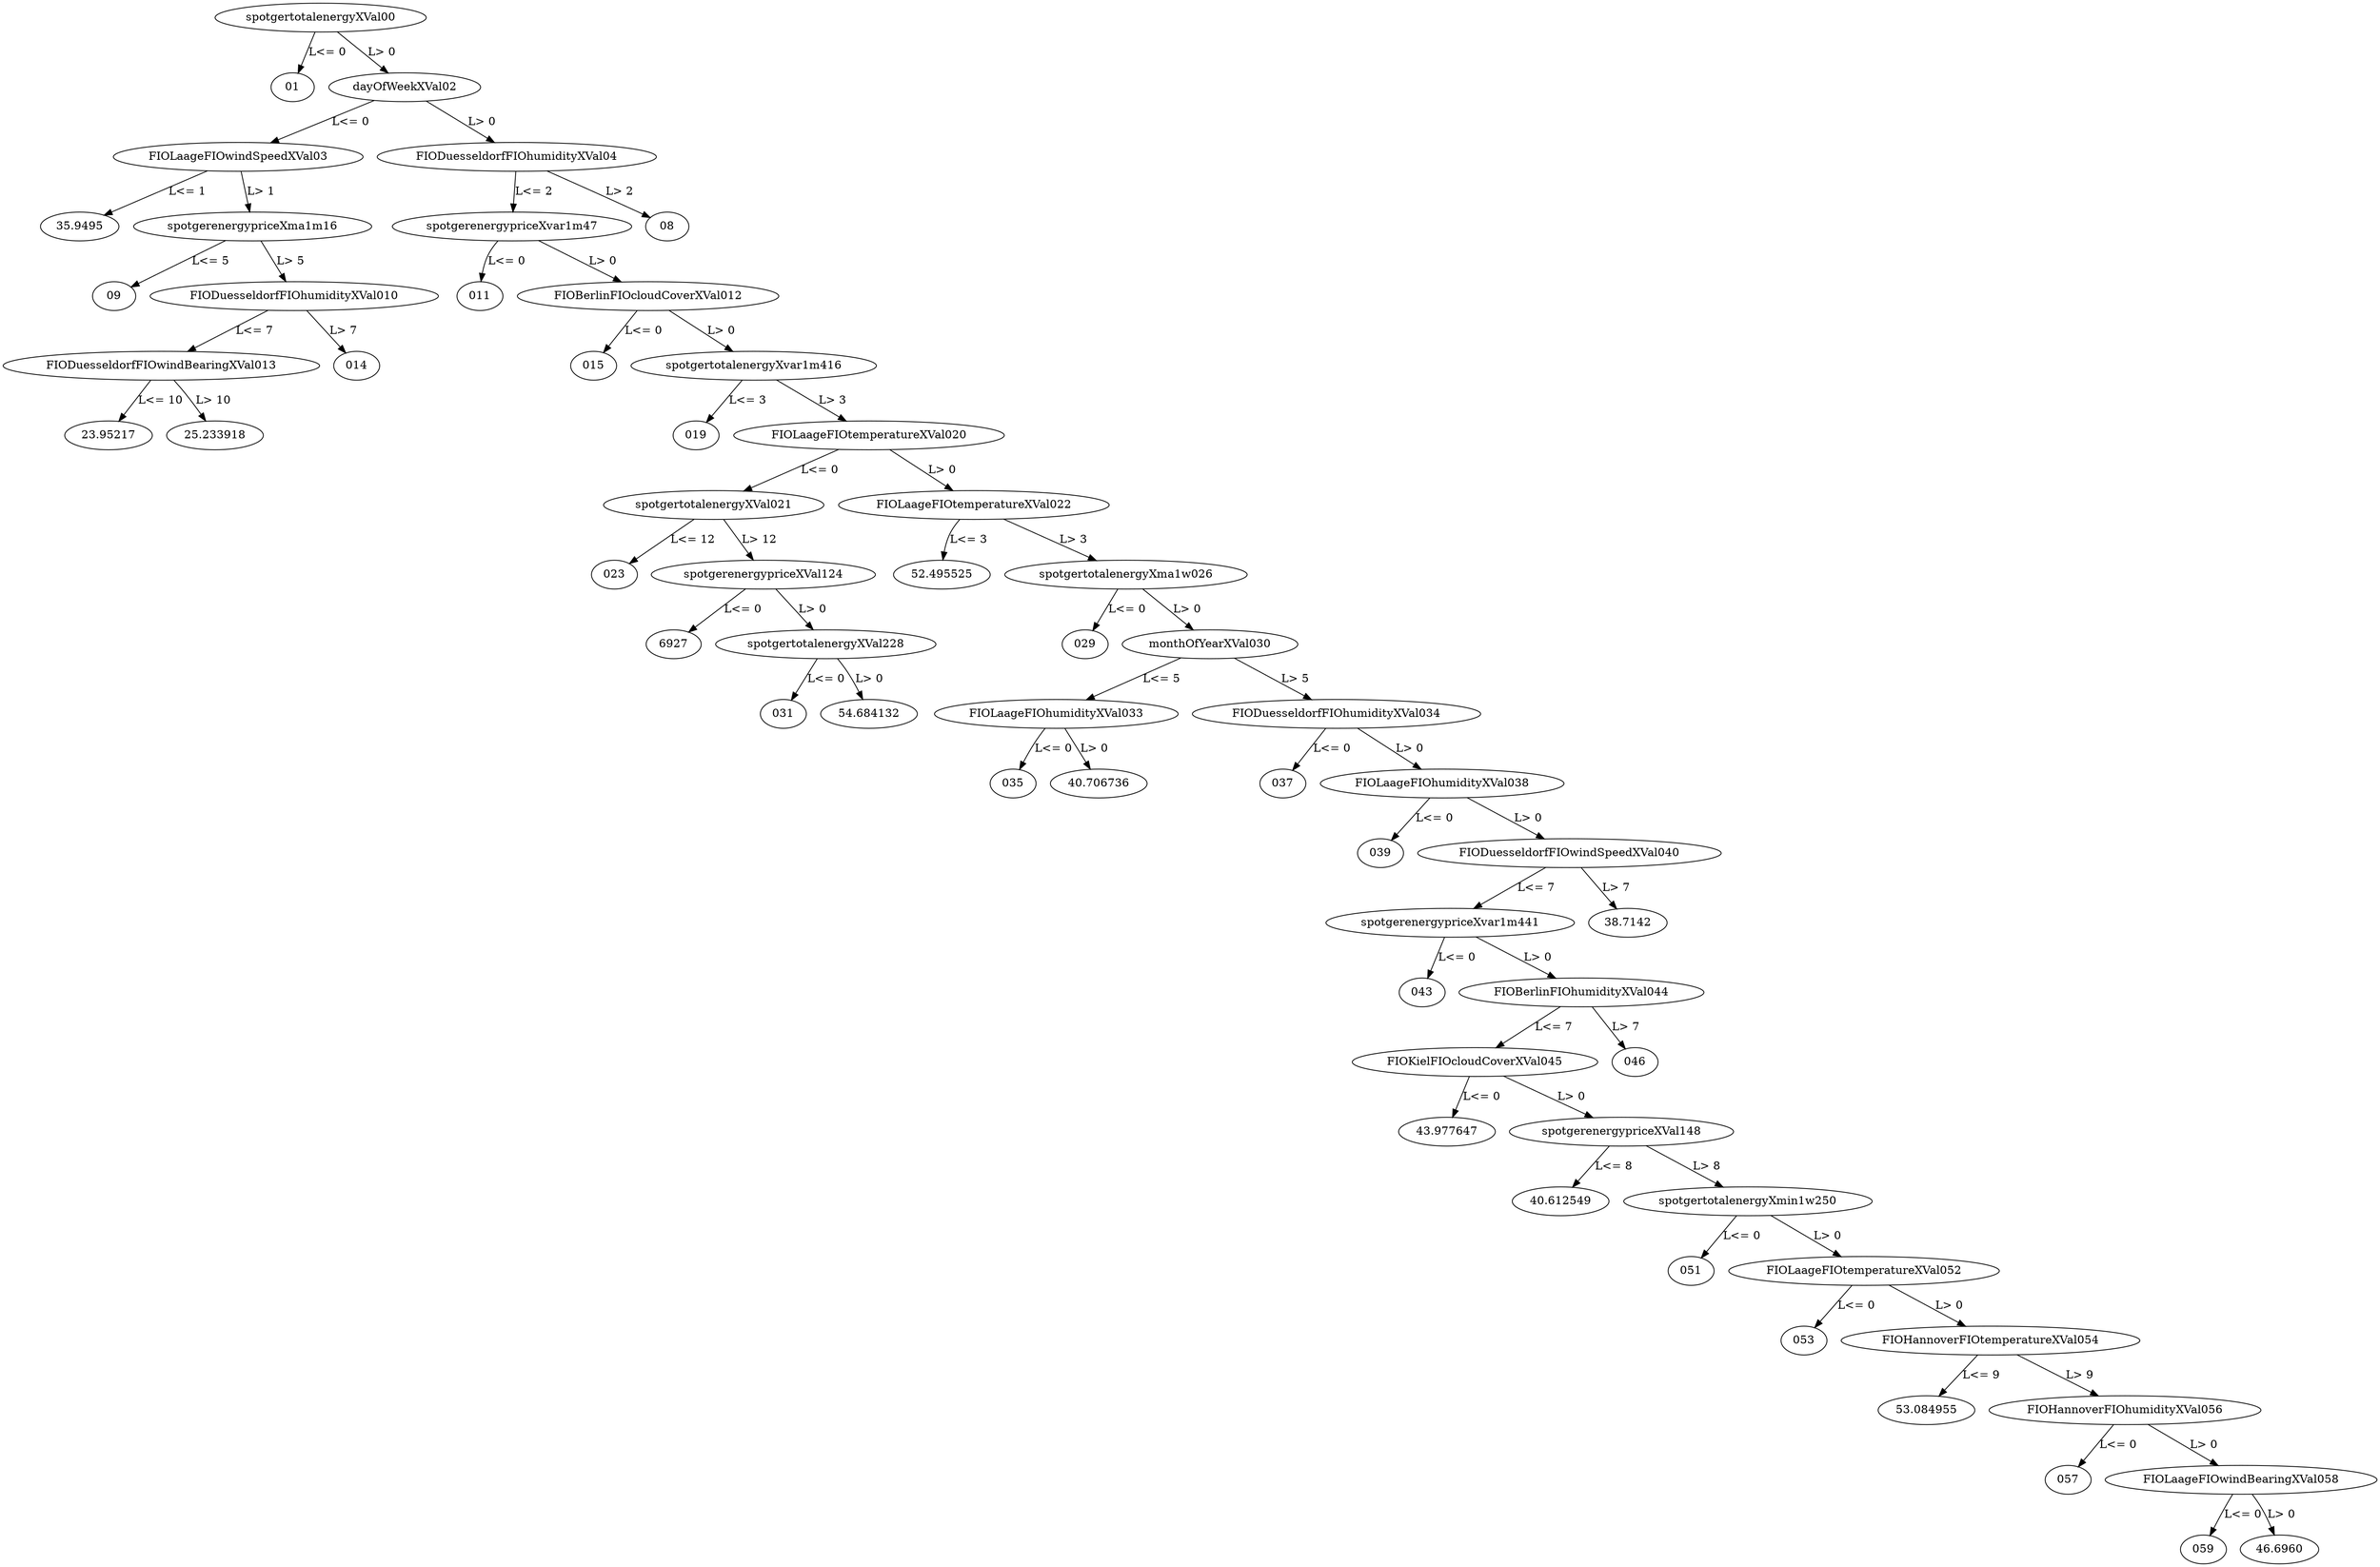 digraph dt_fig {
	spotgertotalenergyXVal00 -> "01" [label="L<= 0"];
	spotgertotalenergyXVal00 -> dayOfWeekXVal02 [label="L> 0"];
	dayOfWeekXVal02 -> FIOLaageFIOwindSpeedXVal03 [label="L<= 0"];
	dayOfWeekXVal02 -> FIODuesseldorfFIOhumidityXVal04 [label="L> 0"];
	FIOLaageFIOwindSpeedXVal03 -> "35.9495" [label="L<= 1"];
	FIOLaageFIOwindSpeedXVal03 -> spotgerenergypriceXma1m16 [label="L> 1"];
	FIODuesseldorfFIOhumidityXVal04 -> spotgerenergypriceXvar1m47 [label="L<= 2"];
	FIODuesseldorfFIOhumidityXVal04 -> "08" [label="L> 2"];
	spotgerenergypriceXma1m16 -> "09" [label="L<= 5"];
	spotgerenergypriceXma1m16 -> FIODuesseldorfFIOhumidityXVal010 [label="L> 5"];
	spotgerenergypriceXvar1m47 -> "011" [label="L<= 0"];
	spotgerenergypriceXvar1m47 -> FIOBerlinFIOcloudCoverXVal012 [label="L> 0"];
	FIODuesseldorfFIOhumidityXVal010 -> FIODuesseldorfFIOwindBearingXVal013 [label="L<= 7"];
	FIODuesseldorfFIOhumidityXVal010 -> "014" [label="L> 7"];
	FIOBerlinFIOcloudCoverXVal012 -> "015" [label="L<= 0"];
	FIOBerlinFIOcloudCoverXVal012 -> spotgertotalenergyXvar1m416 [label="L> 0"];
	FIODuesseldorfFIOwindBearingXVal013 -> "23.95217" [label="L<= 10"];
	FIODuesseldorfFIOwindBearingXVal013 -> "25.233918" [label="L> 10"];
	spotgertotalenergyXvar1m416 -> "019" [label="L<= 3"];
	spotgertotalenergyXvar1m416 -> FIOLaageFIOtemperatureXVal020 [label="L> 3"];
	FIOLaageFIOtemperatureXVal020 -> spotgertotalenergyXVal021 [label="L<= 0"];
	FIOLaageFIOtemperatureXVal020 -> FIOLaageFIOtemperatureXVal022 [label="L> 0"];
	spotgertotalenergyXVal021 -> "023" [label="L<= 12"];
	spotgertotalenergyXVal021 -> spotgerenergypriceXVal124 [label="L> 12"];
	FIOLaageFIOtemperatureXVal022 -> "52.495525" [label="L<= 3"];
	FIOLaageFIOtemperatureXVal022 -> spotgertotalenergyXma1w026 [label="L> 3"];
	spotgerenergypriceXVal124 -> "6927" [label="L<= 0"];
	spotgerenergypriceXVal124 -> spotgertotalenergyXVal228 [label="L> 0"];
	spotgertotalenergyXma1w026 -> "029" [label="L<= 0"];
	spotgertotalenergyXma1w026 -> monthOfYearXVal030 [label="L> 0"];
	spotgertotalenergyXVal228 -> "031" [label="L<= 0"];
	spotgertotalenergyXVal228 -> "54.684132" [label="L> 0"];
	monthOfYearXVal030 -> FIOLaageFIOhumidityXVal033 [label="L<= 5"];
	monthOfYearXVal030 -> FIODuesseldorfFIOhumidityXVal034 [label="L> 5"];
	FIOLaageFIOhumidityXVal033 -> "035" [label="L<= 0"];
	FIOLaageFIOhumidityXVal033 -> "40.706736" [label="L> 0"];
	FIODuesseldorfFIOhumidityXVal034 -> "037" [label="L<= 0"];
	FIODuesseldorfFIOhumidityXVal034 -> FIOLaageFIOhumidityXVal038 [label="L> 0"];
	FIOLaageFIOhumidityXVal038 -> "039" [label="L<= 0"];
	FIOLaageFIOhumidityXVal038 -> FIODuesseldorfFIOwindSpeedXVal040 [label="L> 0"];
	FIODuesseldorfFIOwindSpeedXVal040 -> spotgerenergypriceXvar1m441 [label="L<= 7"];
	FIODuesseldorfFIOwindSpeedXVal040 -> "38.7142" [label="L> 7"];
	spotgerenergypriceXvar1m441 -> "043" [label="L<= 0"];
	spotgerenergypriceXvar1m441 -> FIOBerlinFIOhumidityXVal044 [label="L> 0"];
	FIOBerlinFIOhumidityXVal044 -> FIOKielFIOcloudCoverXVal045 [label="L<= 7"];
	FIOBerlinFIOhumidityXVal044 -> "046" [label="L> 7"];
	FIOKielFIOcloudCoverXVal045 -> "43.977647" [label="L<= 0"];
	FIOKielFIOcloudCoverXVal045 -> spotgerenergypriceXVal148 [label="L> 0"];
	spotgerenergypriceXVal148 -> "40.612549" [label="L<= 8"];
	spotgerenergypriceXVal148 -> spotgertotalenergyXmin1w250 [label="L> 8"];
	spotgertotalenergyXmin1w250 -> "051" [label="L<= 0"];
	spotgertotalenergyXmin1w250 -> FIOLaageFIOtemperatureXVal052 [label="L> 0"];
	FIOLaageFIOtemperatureXVal052 -> "053" [label="L<= 0"];
	FIOLaageFIOtemperatureXVal052 -> FIOHannoverFIOtemperatureXVal054 [label="L> 0"];
	FIOHannoverFIOtemperatureXVal054 -> "53.084955" [label="L<= 9"];
	FIOHannoverFIOtemperatureXVal054 -> FIOHannoverFIOhumidityXVal056 [label="L> 9"];
	FIOHannoverFIOhumidityXVal056 -> "057" [label="L<= 0"];
	FIOHannoverFIOhumidityXVal056 -> FIOLaageFIOwindBearingXVal058 [label="L> 0"];
	FIOLaageFIOwindBearingXVal058 -> "059" [label="L<= 0"];
	FIOLaageFIOwindBearingXVal058 -> "46.6960" [label="L> 0"];
}
